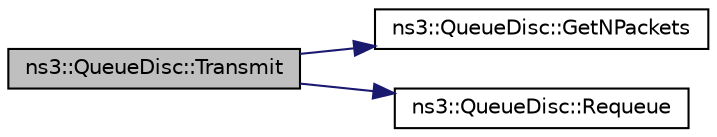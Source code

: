 digraph "ns3::QueueDisc::Transmit"
{
 // LATEX_PDF_SIZE
  edge [fontname="Helvetica",fontsize="10",labelfontname="Helvetica",labelfontsize="10"];
  node [fontname="Helvetica",fontsize="10",shape=record];
  rankdir="LR";
  Node1 [label="ns3::QueueDisc::Transmit",height=0.2,width=0.4,color="black", fillcolor="grey75", style="filled", fontcolor="black",tooltip="Modelled after the Linux function sch_direct_xmit (net/sched/sch_generic.c) Sends a packet to the dev..."];
  Node1 -> Node2 [color="midnightblue",fontsize="10",style="solid",fontname="Helvetica"];
  Node2 [label="ns3::QueueDisc::GetNPackets",height=0.2,width=0.4,color="black", fillcolor="white", style="filled",URL="$classns3_1_1_queue_disc.html#a9b5a4899a463e6a926b18c2bf7f71d00",tooltip="Get the number of packets stored by the queue disc."];
  Node1 -> Node3 [color="midnightblue",fontsize="10",style="solid",fontname="Helvetica"];
  Node3 [label="ns3::QueueDisc::Requeue",height=0.2,width=0.4,color="black", fillcolor="white", style="filled",URL="$classns3_1_1_queue_disc.html#a45cd8fdd2469b9e9d7551af22cfdb1a2",tooltip="Modelled after the Linux function dev_requeue_skb (net/sched/sch_generic.c) Requeues a packet whose t..."];
}

